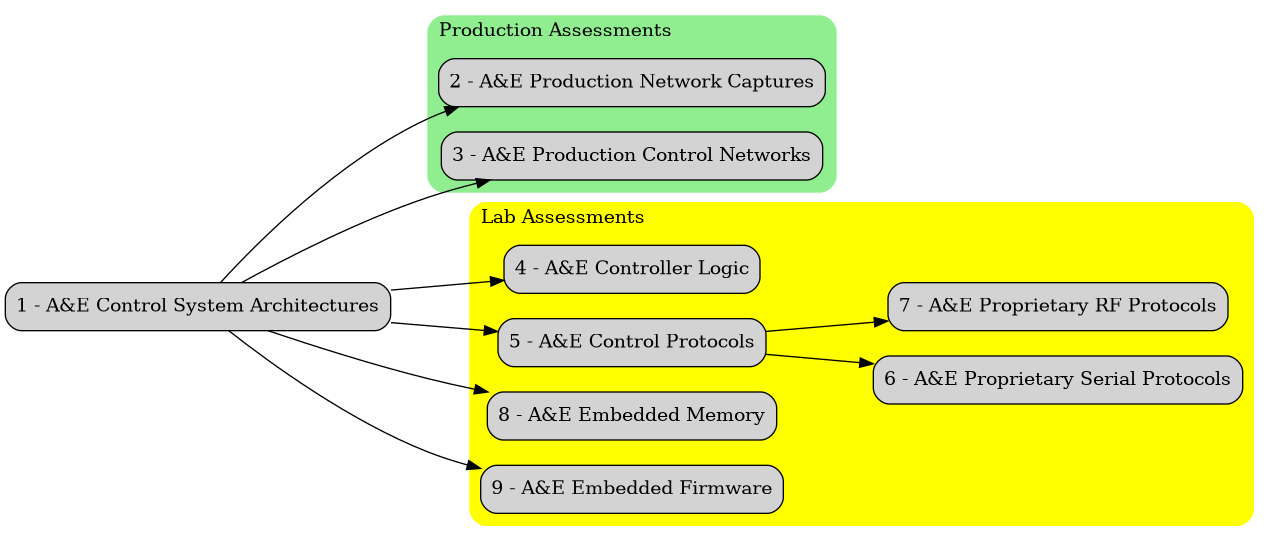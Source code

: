 
@startuml
digraph G {
    rankdir=LR
    node [shape=record, fillcolor=lightgrey, style="filled,rounded"]
    1 [label = "1 - A&E Control System Architectures"]
    1 -> 2,3,4,5,8,9
    

    subgraph cluster0 {
        label = "Production Assessments"
        labeljust = left
        style = "filled,rounded"
        color = LightGreen

        2 [label = "2 - A&E Production Network Captures"]
        3 [label = "3 - A&E Production Control Networks"]

    }

    subgraph cluster1 {
        label = "Lab Assessments"
        labeljust = left
        style = "filled,rounded"
        color = Yellow

        4 [label = "4 - A&E Controller Logic"]
        5 [label = "5 - A&E Control Protocols"]
        6 [label = "6 - A&E Proprietary Serial Protocols"]
        7 [label = "7 - A&E Proprietary RF Protocols"]
        8 [label = "8 - A&E Embedded Memory"]
        9 [label = "9 - A&E Embedded Firmware"]

        5 -> 6,7
    }

}
@enduml
